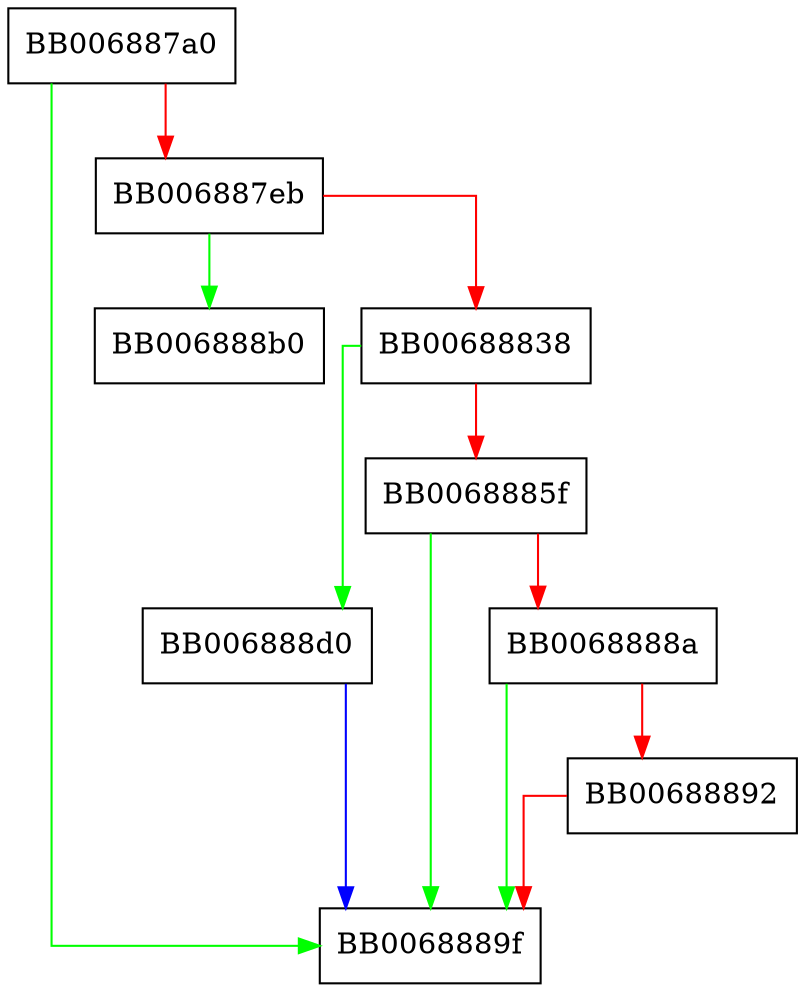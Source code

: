 digraph d2i_DSA_PUBKEY {
  node [shape="box"];
  graph [splines=ortho];
  BB006887a0 -> BB0068889f [color="green"];
  BB006887a0 -> BB006887eb [color="red"];
  BB006887eb -> BB006888b0 [color="green"];
  BB006887eb -> BB00688838 [color="red"];
  BB00688838 -> BB006888d0 [color="green"];
  BB00688838 -> BB0068885f [color="red"];
  BB0068885f -> BB0068889f [color="green"];
  BB0068885f -> BB0068888a [color="red"];
  BB0068888a -> BB0068889f [color="green"];
  BB0068888a -> BB00688892 [color="red"];
  BB00688892 -> BB0068889f [color="red"];
  BB006888d0 -> BB0068889f [color="blue"];
}
